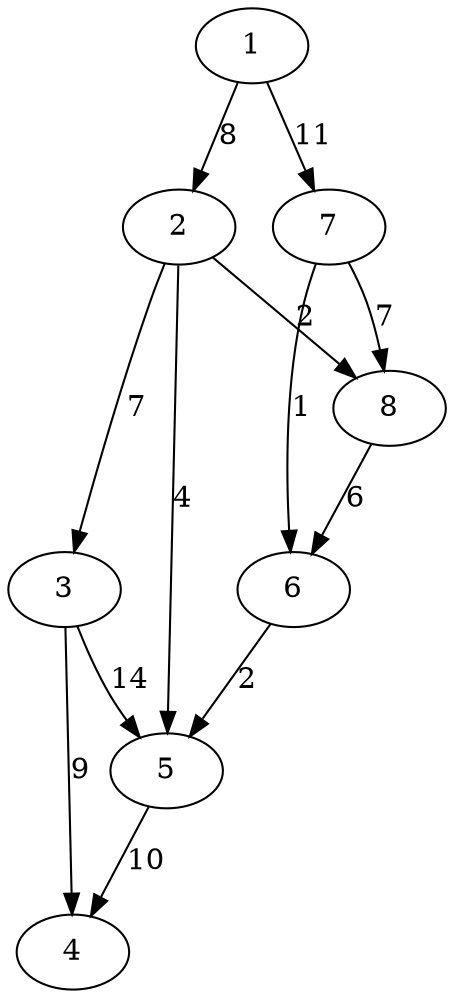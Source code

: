 // Create graph 

// 8 12
// 1 7 11
// 1 2 8
// 2 8 2
// 7 8 7
// 7 6 1
// 2 3 7
// 8 6 6
// 6 5 2
// 2 5 4
// 3 5 14
// 3 4 9
// 5 4 10

digraph G{  
    1->7 [label=11];
    1->2 [label=8];
    2->8 [label=2];
    7->8 [label=7];
    7->6 [label=1];
    2->3 [label=7];
    8->6 [label=6];
    6->5 [label=2];
    2->5 [label=4];
    3->5 [label=14];
    3->4 [label=9];
    5->4 [label=10];
}